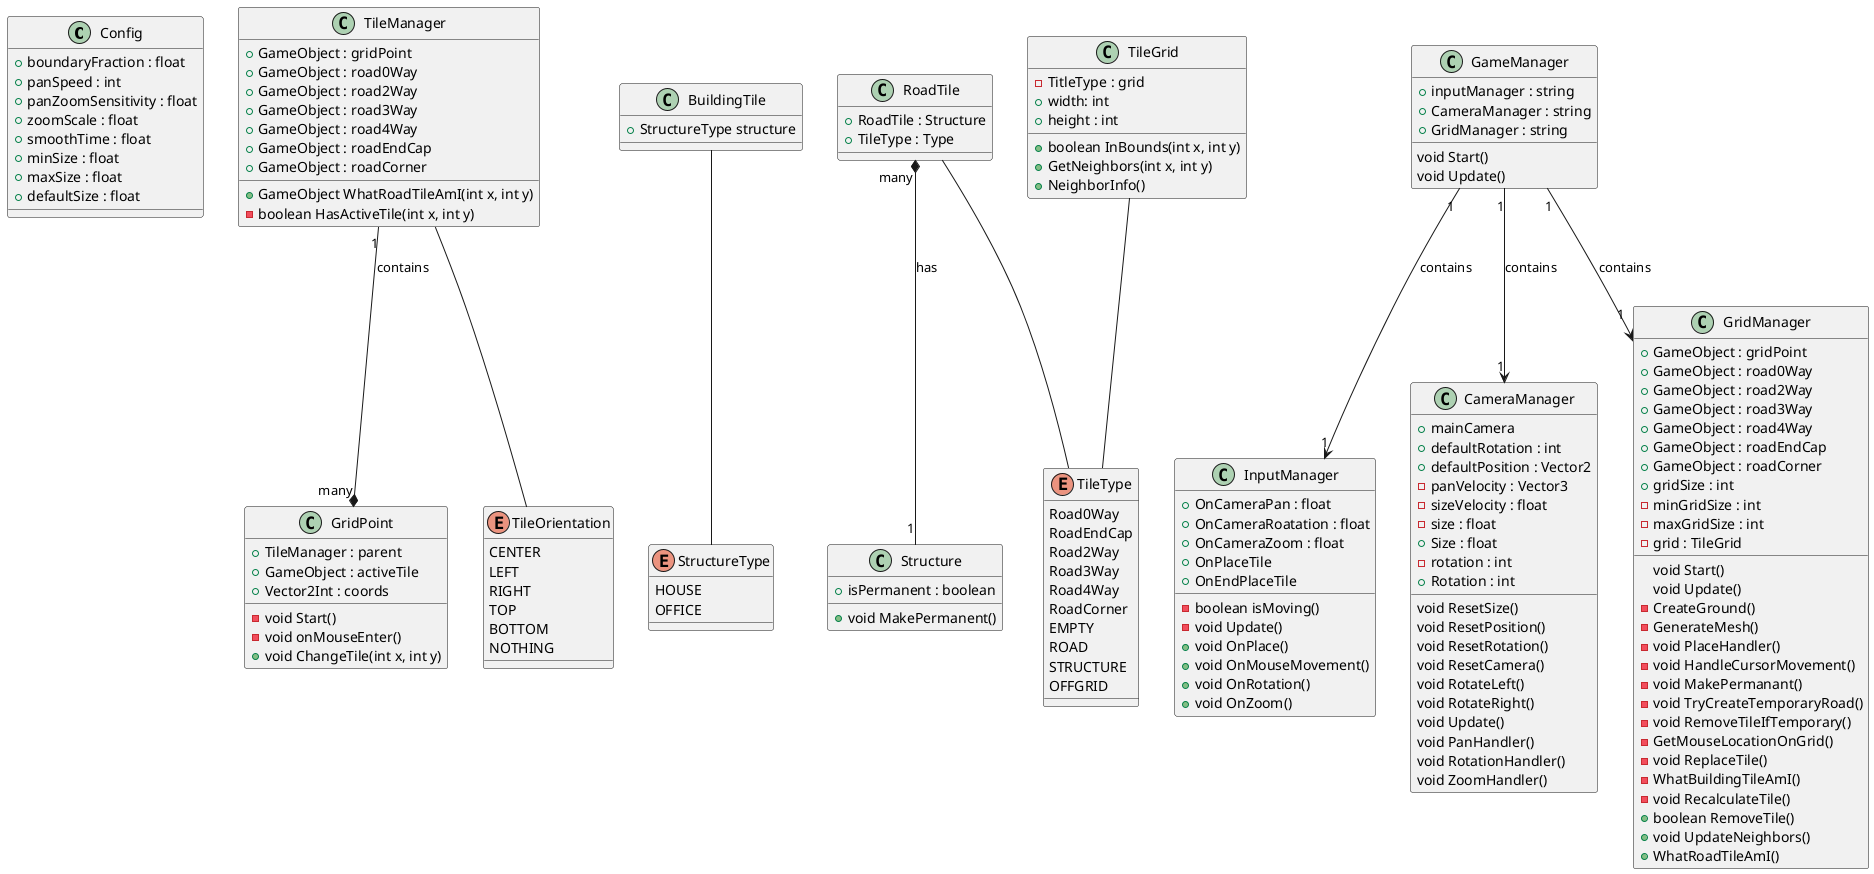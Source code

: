 @startuml ClassDiagram
class Config {
 +boundaryFraction : float
 +panSpeed : int 
 +panZoomSensitivity : float
 +zoomScale : float
 +smoothTime : float 
 +minSize : float 
 +maxSize : float
 +defaultSize : float
}

class GridPoint {
 +TileManager : parent
 +GameObject : activeTile
 +Vector2Int : coords
 -void Start() 
 -void onMouseEnter() 
 +void ChangeTile(int x, int y)
}

class TileManager {
 +GameObject : gridPoint 
 +GameObject : road0Way
 +GameObject : road2Way
 +GameObject : road3Way
 +GameObject : road4Way
 +GameObject : roadEndCap
 +GameObject : roadCorner
 +GameObject WhatRoadTileAmI(int x, int y)
 -boolean HasActiveTile(int x, int y)
}
enum TileOrientation {
    CENTER
    LEFT
    RIGHT
    TOP
    BOTTOM
    NOTHING
}


class BuildingTile {
 +StructureType structure
}
enum StructureType {
    HOUSE
    OFFICE
}

class RoadTile {
 +RoadTile : Structure
 +TileType : Type
}
enum TileType {
    Road0Way
    RoadEndCap
    Road2Way
    Road3Way
    Road4Way
    RoadCorner
}

class Structure {
 +isPermanent : boolean
 +void MakePermanent()
}

class TileGrid {
 -TitleType : grid
 +width: int
 +height : int
 +boolean InBounds(int x, int y)
 +GetNeighbors(int x, int y)
 +NeighborInfo()
}
enum TileType {
    EMPTY
    ROAD
    STRUCTURE
    OFFGRID
}


class InputManager {
 +OnCameraPan : float
 +OnCameraRoatation : float
 +OnCameraZoom : float
 +OnPlaceTile
 +OnEndPlaceTile
 -boolean isMoving()
 -void Update()
 +void OnPlace()
 +void OnMouseMovement() 
 +void OnRotation()
 +void OnZoom()
}

class CameraManager {
 +mainCamera
 +defaultRotation : int
 +defaultPosition : Vector2
 -panVelocity : Vector3
 -sizeVelocity : float
 -size : float
 +Size : float
 -rotation : int
 +Rotation : int
 void ResetSize()
 void ResetPosition()
 void ResetRotation()
 void ResetCamera()
 void RotateLeft()
 void RotateRight()
 void Update()
 void PanHandler()
 void RotationHandler()
 void ZoomHandler()
}

class GameManager {
 +inputManager : string
 +CameraManager : string
 +GridManager : string
 void Start()
 void Update()
}

class GridManager {
 +GameObject : gridPoint 
 +GameObject : road0Way
 +GameObject : road2Way
 +GameObject : road3Way
 +GameObject : road4Way
 +GameObject : roadEndCap
 +GameObject : roadCorner
 +gridSize : int
 -minGridSize : int 
 -maxGridSize : int
 -grid : TileGrid
  void Start()
  void Update()
 -CreateGround()
 -GenerateMesh()
 -void PlaceHandler()
 -void HandleCursorMovement()
 -void MakePermanant()
 -void TryCreateTemporaryRoad()
 -void RemoveTileIfTemporary()
 -GetMouseLocationOnGrid()
 -void ReplaceTile()
 -WhatBuildingTileAmI()
 -void RecalculateTile()
 +boolean RemoveTile()
 +void UpdateNeighbors()
 +WhatRoadTileAmI()
}

GameManager "1" --> "1"  CameraManager : contains
GameManager "1" --> "1"  InputManager : contains
GameManager "1" --> "1"  GridManager : contains
TileManager --  TileOrientation 
BuildingTile -- StructureType
TileManager "1" --* "many" GridPoint : contains
TileGrid -- TileType
RoadTile -- TileType 
RoadTile "many" *-- "1" Structure : has


@enduml
